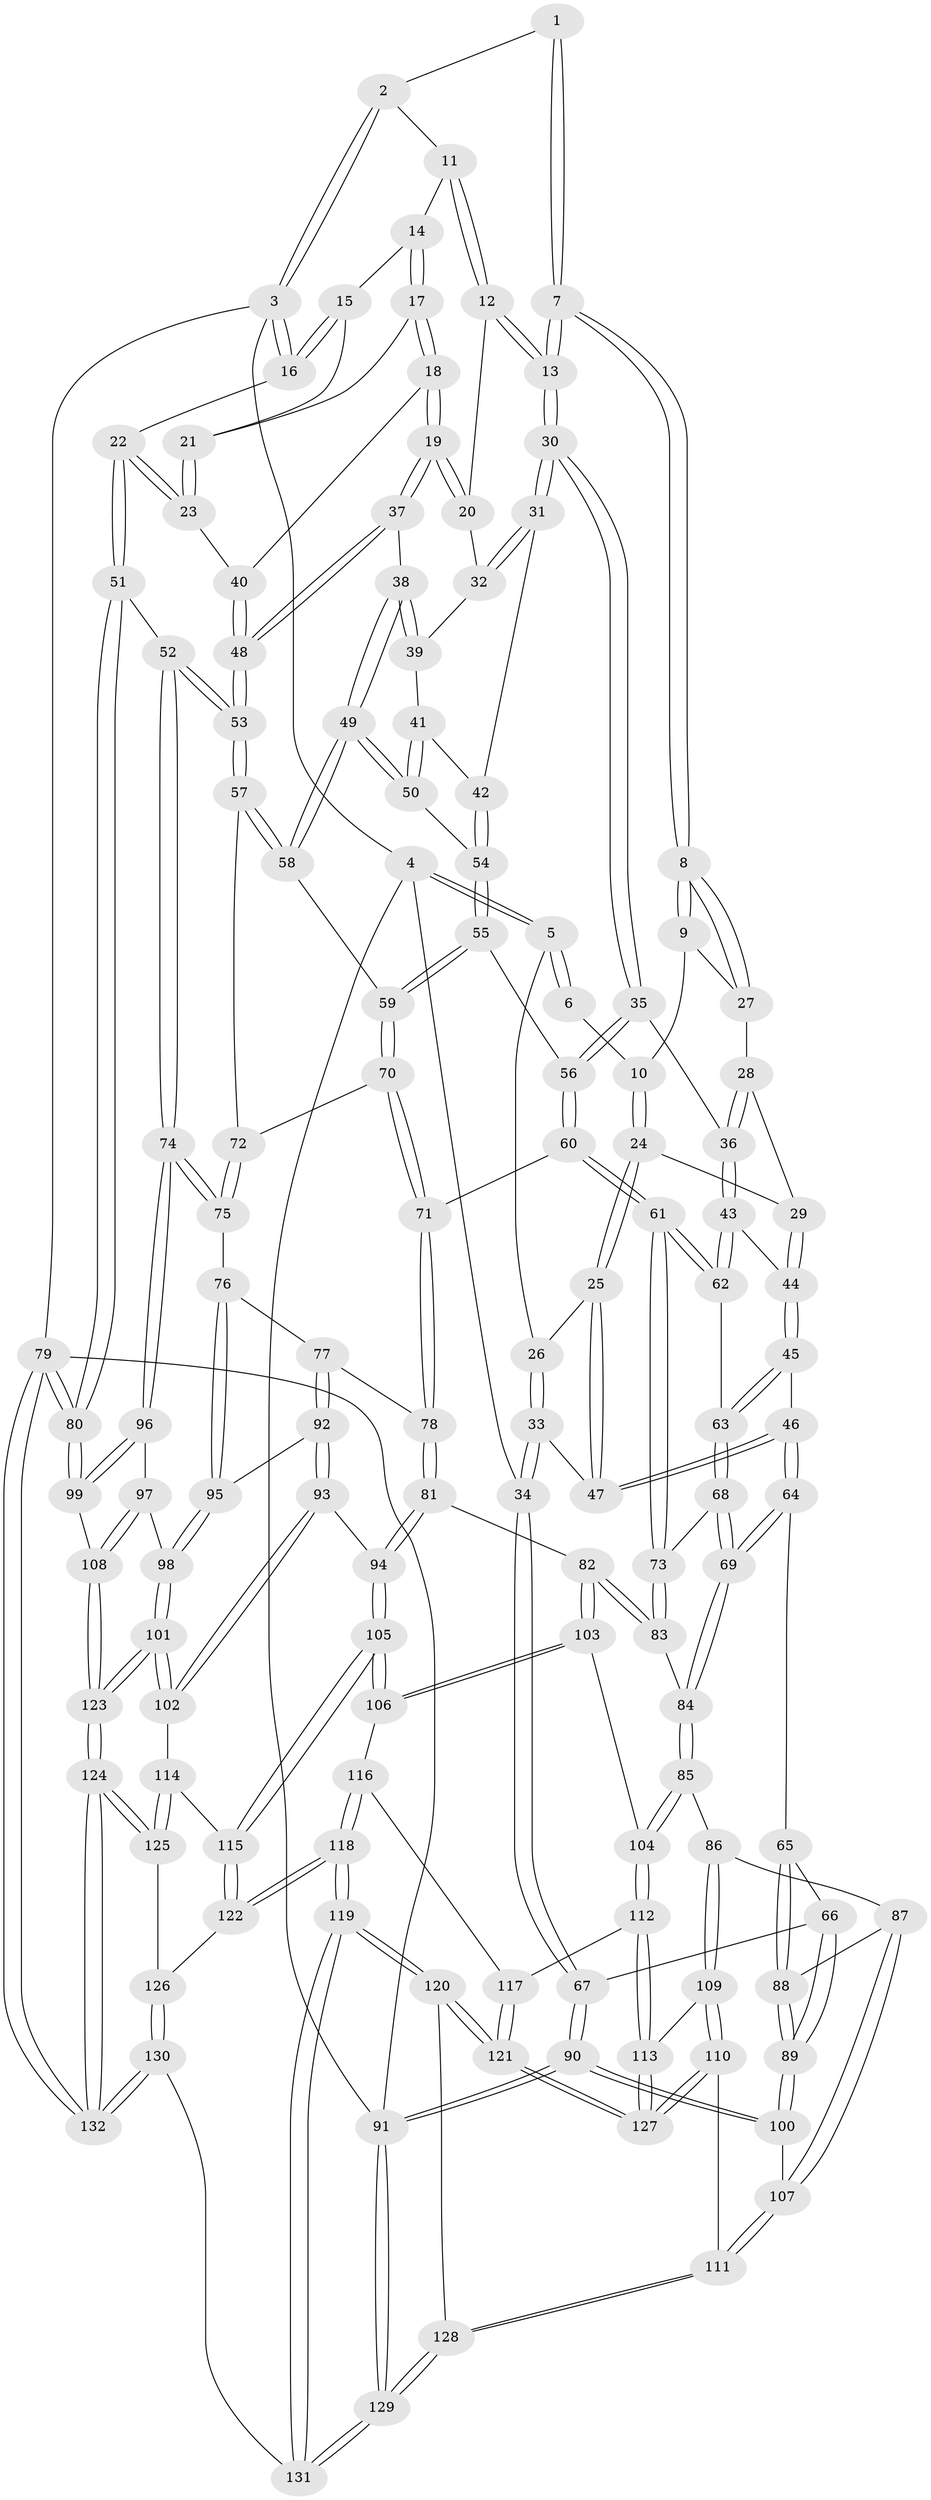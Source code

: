 // coarse degree distribution, {3: 0.3181818181818182, 2: 0.06060606060606061, 4: 0.5606060606060606, 5: 0.045454545454545456, 6: 0.015151515151515152}
// Generated by graph-tools (version 1.1) at 2025/38/03/04/25 23:38:35]
// undirected, 132 vertices, 327 edges
graph export_dot {
  node [color=gray90,style=filled];
  1 [pos="+0.4204219674071095+0"];
  2 [pos="+0.7508949829626288+0"];
  3 [pos="+1+0"];
  4 [pos="+0+0"];
  5 [pos="+0+0"];
  6 [pos="+0.2518984341267679+0"];
  7 [pos="+0.47063491339979463+0.1249416161371452"];
  8 [pos="+0.4515291788200731+0.11975051388563834"];
  9 [pos="+0.28893644024912896+0.058786757302994444"];
  10 [pos="+0.2854892682233263+0.05332100171389632"];
  11 [pos="+0.7517464743505863+0"];
  12 [pos="+0.7433612366265263+0"];
  13 [pos="+0.47537928108031346+0.13466354800322422"];
  14 [pos="+0.8745504725038882+0.019367605338270234"];
  15 [pos="+0.9715463582439097+0.06765725667596093"];
  16 [pos="+1+0"];
  17 [pos="+0.8997152706474402+0.140660112216433"];
  18 [pos="+0.897072038398529+0.14953869001651557"];
  19 [pos="+0.825413623111973+0.18294756217031544"];
  20 [pos="+0.7326612856841063+0"];
  21 [pos="+0.9558022171261293+0.09195634441201664"];
  22 [pos="+1+0.21351779829546522"];
  23 [pos="+1+0.18963956765123446"];
  24 [pos="+0.1781163767072175+0.1382826285508023"];
  25 [pos="+0.17168468374292428+0.1386898814203867"];
  26 [pos="+0.11289183411272458+0.07144338379225158"];
  27 [pos="+0.2973919377162952+0.12103035342864364"];
  28 [pos="+0.2947677166295778+0.14652896511048508"];
  29 [pos="+0.24230298209487394+0.16494917517803706"];
  30 [pos="+0.4843613580191976+0.16758886550291663"];
  31 [pos="+0.5123919214901127+0.16964760694816208"];
  32 [pos="+0.65751803586017+0.11671806258544955"];
  33 [pos="+0.034672464592971936+0.2360878733767363"];
  34 [pos="+0+0.2507154861511427"];
  35 [pos="+0.4563179801839916+0.20964550706657548"];
  36 [pos="+0.3825512284689738+0.23778933534363283"];
  37 [pos="+0.8176124193963218+0.20128722374827854"];
  38 [pos="+0.7375554488542412+0.24335216380861807"];
  39 [pos="+0.6702968679848512+0.13932557438040255"];
  40 [pos="+0.9715537782233901+0.19125718872195632"];
  41 [pos="+0.6314569796209532+0.23328479528341808"];
  42 [pos="+0.5907793239888047+0.23128587969167647"];
  43 [pos="+0.36950178019081525+0.25006623149634205"];
  44 [pos="+0.26347723246542254+0.2738794856073805"];
  45 [pos="+0.193704484847094+0.31984015367122454"];
  46 [pos="+0.18119223330537365+0.3208827826562097"];
  47 [pos="+0.13691403332826185+0.26222856326325816"];
  48 [pos="+0.9004177015419791+0.299958163935565"];
  49 [pos="+0.7355175540515227+0.24709541440916924"];
  50 [pos="+0.717600803610668+0.24836459954092385"];
  51 [pos="+1+0.3959355799057425"];
  52 [pos="+1+0.41117634025334443"];
  53 [pos="+0.9192504457215637+0.36935152301234936"];
  54 [pos="+0.6128902338555354+0.3000243477696775"];
  55 [pos="+0.612445075034073+0.3023979195453279"];
  56 [pos="+0.5136324639911561+0.3564038979557433"];
  57 [pos="+0.849254849864107+0.38806367362937166"];
  58 [pos="+0.7361888459517172+0.2749413721411508"];
  59 [pos="+0.6791606554534844+0.3809822617670825"];
  60 [pos="+0.5143236761196599+0.442653719624784"];
  61 [pos="+0.4993737216587337+0.45516729543495665"];
  62 [pos="+0.36671865149145255+0.34730723157297083"];
  63 [pos="+0.3065465748391425+0.41246347785774173"];
  64 [pos="+0.11542349641603811+0.4340687160213793"];
  65 [pos="+0.04480186834008196+0.45941993718972357"];
  66 [pos="+0+0.4455569110911504"];
  67 [pos="+0+0.4263164722222532"];
  68 [pos="+0.30785555179481994+0.41870594053299853"];
  69 [pos="+0.27115377514684297+0.5584878330421458"];
  70 [pos="+0.6747106765461331+0.43090643266588485"];
  71 [pos="+0.660216711087132+0.4504112126635983"];
  72 [pos="+0.8301954218210337+0.4048621630397395"];
  73 [pos="+0.49509213194734253+0.46144935500156675"];
  74 [pos="+0.8849954542417876+0.588520239265613"];
  75 [pos="+0.815673459680251+0.5528302063732324"];
  76 [pos="+0.7325199898514141+0.5578672903844004"];
  77 [pos="+0.7118311638210605+0.5507469662754252"];
  78 [pos="+0.700169735100418+0.5451875876914005"];
  79 [pos="+1+1"];
  80 [pos="+1+0.7224837406513713"];
  81 [pos="+0.6239470006642235+0.6200067265171724"];
  82 [pos="+0.47188066908853626+0.6018880903536898"];
  83 [pos="+0.45277365842890976+0.5740598763406639"];
  84 [pos="+0.28288592329788914+0.5870209334660346"];
  85 [pos="+0.2799227285102111+0.592028113260823"];
  86 [pos="+0.22950688416418522+0.6422537037156567"];
  87 [pos="+0.1252303984615151+0.6560430965488104"];
  88 [pos="+0.1100844010606926+0.6527322571101329"];
  89 [pos="+0.06465490051806269+0.6720929843101558"];
  90 [pos="+0+0.747637921044254"];
  91 [pos="+0+1"];
  92 [pos="+0.7020679087425044+0.6863536848729707"];
  93 [pos="+0.6611663634810788+0.7096292260864979"];
  94 [pos="+0.6465336477599917+0.708704955389073"];
  95 [pos="+0.7589140994877732+0.6753689062357983"];
  96 [pos="+0.8869066243829314+0.5943376468296554"];
  97 [pos="+0.8672274421881369+0.677443136564622"];
  98 [pos="+0.8252927059082481+0.7289014315713741"];
  99 [pos="+1+0.7219447720965718"];
  100 [pos="+0.0038229345616816956+0.7077187635175463"];
  101 [pos="+0.8111135127533912+0.8086948120547053"];
  102 [pos="+0.7150326431402945+0.7478166497108698"];
  103 [pos="+0.47828417101640297+0.6781760996802395"];
  104 [pos="+0.3677306565804886+0.7498716579019052"];
  105 [pos="+0.6023814739670015+0.7607418253180644"];
  106 [pos="+0.5044410204762867+0.7299811765216572"];
  107 [pos="+0.13689714063775996+0.8614185662125898"];
  108 [pos="+1+0.7580569872652748"];
  109 [pos="+0.23908467989747081+0.7253280237079123"];
  110 [pos="+0.17700960213977138+0.8609850892851634"];
  111 [pos="+0.14237717238626424+0.8741305337170394"];
  112 [pos="+0.3535924172308609+0.8033761569143374"];
  113 [pos="+0.3504622336739569+0.8077403877641807"];
  114 [pos="+0.6508032505574751+0.8046143502929068"];
  115 [pos="+0.6083299213432042+0.7821094097864889"];
  116 [pos="+0.49450265624374484+0.7518815650680966"];
  117 [pos="+0.4604744282882133+0.7808238997663515"];
  118 [pos="+0.524128607118678+0.927102661244728"];
  119 [pos="+0.43425427865263416+1"];
  120 [pos="+0.4240809277637267+1"];
  121 [pos="+0.4210653647256493+1"];
  122 [pos="+0.5633563229688101+0.9038954542571608"];
  123 [pos="+0.8191059447368397+0.8767606317581268"];
  124 [pos="+0.8163134574407225+0.8864095195799488"];
  125 [pos="+0.7875139100713976+0.8843982905348743"];
  126 [pos="+0.6640817408313437+0.9142885275007767"];
  127 [pos="+0.3412346163297165+0.8893802456702519"];
  128 [pos="+0.09709842148979504+0.9377993825517463"];
  129 [pos="+0+1"];
  130 [pos="+0.606644654598312+1"];
  131 [pos="+0.4388773061981413+1"];
  132 [pos="+0.9856770166444074+1"];
  1 -- 2;
  1 -- 7;
  1 -- 7;
  2 -- 3;
  2 -- 3;
  2 -- 11;
  3 -- 4;
  3 -- 16;
  3 -- 16;
  3 -- 79;
  4 -- 5;
  4 -- 5;
  4 -- 34;
  4 -- 91;
  5 -- 6;
  5 -- 6;
  5 -- 26;
  6 -- 10;
  7 -- 8;
  7 -- 8;
  7 -- 13;
  7 -- 13;
  8 -- 9;
  8 -- 9;
  8 -- 27;
  8 -- 27;
  9 -- 10;
  9 -- 27;
  10 -- 24;
  10 -- 24;
  11 -- 12;
  11 -- 12;
  11 -- 14;
  12 -- 13;
  12 -- 13;
  12 -- 20;
  13 -- 30;
  13 -- 30;
  14 -- 15;
  14 -- 17;
  14 -- 17;
  15 -- 16;
  15 -- 16;
  15 -- 21;
  16 -- 22;
  17 -- 18;
  17 -- 18;
  17 -- 21;
  18 -- 19;
  18 -- 19;
  18 -- 40;
  19 -- 20;
  19 -- 20;
  19 -- 37;
  19 -- 37;
  20 -- 32;
  21 -- 23;
  21 -- 23;
  22 -- 23;
  22 -- 23;
  22 -- 51;
  22 -- 51;
  23 -- 40;
  24 -- 25;
  24 -- 25;
  24 -- 29;
  25 -- 26;
  25 -- 47;
  25 -- 47;
  26 -- 33;
  26 -- 33;
  27 -- 28;
  28 -- 29;
  28 -- 36;
  28 -- 36;
  29 -- 44;
  29 -- 44;
  30 -- 31;
  30 -- 31;
  30 -- 35;
  30 -- 35;
  31 -- 32;
  31 -- 32;
  31 -- 42;
  32 -- 39;
  33 -- 34;
  33 -- 34;
  33 -- 47;
  34 -- 67;
  34 -- 67;
  35 -- 36;
  35 -- 56;
  35 -- 56;
  36 -- 43;
  36 -- 43;
  37 -- 38;
  37 -- 48;
  37 -- 48;
  38 -- 39;
  38 -- 39;
  38 -- 49;
  38 -- 49;
  39 -- 41;
  40 -- 48;
  40 -- 48;
  41 -- 42;
  41 -- 50;
  41 -- 50;
  42 -- 54;
  42 -- 54;
  43 -- 44;
  43 -- 62;
  43 -- 62;
  44 -- 45;
  44 -- 45;
  45 -- 46;
  45 -- 63;
  45 -- 63;
  46 -- 47;
  46 -- 47;
  46 -- 64;
  46 -- 64;
  48 -- 53;
  48 -- 53;
  49 -- 50;
  49 -- 50;
  49 -- 58;
  49 -- 58;
  50 -- 54;
  51 -- 52;
  51 -- 80;
  51 -- 80;
  52 -- 53;
  52 -- 53;
  52 -- 74;
  52 -- 74;
  53 -- 57;
  53 -- 57;
  54 -- 55;
  54 -- 55;
  55 -- 56;
  55 -- 59;
  55 -- 59;
  56 -- 60;
  56 -- 60;
  57 -- 58;
  57 -- 58;
  57 -- 72;
  58 -- 59;
  59 -- 70;
  59 -- 70;
  60 -- 61;
  60 -- 61;
  60 -- 71;
  61 -- 62;
  61 -- 62;
  61 -- 73;
  61 -- 73;
  62 -- 63;
  63 -- 68;
  63 -- 68;
  64 -- 65;
  64 -- 69;
  64 -- 69;
  65 -- 66;
  65 -- 88;
  65 -- 88;
  66 -- 67;
  66 -- 89;
  66 -- 89;
  67 -- 90;
  67 -- 90;
  68 -- 69;
  68 -- 69;
  68 -- 73;
  69 -- 84;
  69 -- 84;
  70 -- 71;
  70 -- 71;
  70 -- 72;
  71 -- 78;
  71 -- 78;
  72 -- 75;
  72 -- 75;
  73 -- 83;
  73 -- 83;
  74 -- 75;
  74 -- 75;
  74 -- 96;
  74 -- 96;
  75 -- 76;
  76 -- 77;
  76 -- 95;
  76 -- 95;
  77 -- 78;
  77 -- 92;
  77 -- 92;
  78 -- 81;
  78 -- 81;
  79 -- 80;
  79 -- 80;
  79 -- 132;
  79 -- 132;
  79 -- 91;
  80 -- 99;
  80 -- 99;
  81 -- 82;
  81 -- 94;
  81 -- 94;
  82 -- 83;
  82 -- 83;
  82 -- 103;
  82 -- 103;
  83 -- 84;
  84 -- 85;
  84 -- 85;
  85 -- 86;
  85 -- 104;
  85 -- 104;
  86 -- 87;
  86 -- 109;
  86 -- 109;
  87 -- 88;
  87 -- 107;
  87 -- 107;
  88 -- 89;
  88 -- 89;
  89 -- 100;
  89 -- 100;
  90 -- 91;
  90 -- 91;
  90 -- 100;
  90 -- 100;
  91 -- 129;
  91 -- 129;
  92 -- 93;
  92 -- 93;
  92 -- 95;
  93 -- 94;
  93 -- 102;
  93 -- 102;
  94 -- 105;
  94 -- 105;
  95 -- 98;
  95 -- 98;
  96 -- 97;
  96 -- 99;
  96 -- 99;
  97 -- 98;
  97 -- 108;
  97 -- 108;
  98 -- 101;
  98 -- 101;
  99 -- 108;
  100 -- 107;
  101 -- 102;
  101 -- 102;
  101 -- 123;
  101 -- 123;
  102 -- 114;
  103 -- 104;
  103 -- 106;
  103 -- 106;
  104 -- 112;
  104 -- 112;
  105 -- 106;
  105 -- 106;
  105 -- 115;
  105 -- 115;
  106 -- 116;
  107 -- 111;
  107 -- 111;
  108 -- 123;
  108 -- 123;
  109 -- 110;
  109 -- 110;
  109 -- 113;
  110 -- 111;
  110 -- 127;
  110 -- 127;
  111 -- 128;
  111 -- 128;
  112 -- 113;
  112 -- 113;
  112 -- 117;
  113 -- 127;
  113 -- 127;
  114 -- 115;
  114 -- 125;
  114 -- 125;
  115 -- 122;
  115 -- 122;
  116 -- 117;
  116 -- 118;
  116 -- 118;
  117 -- 121;
  117 -- 121;
  118 -- 119;
  118 -- 119;
  118 -- 122;
  118 -- 122;
  119 -- 120;
  119 -- 120;
  119 -- 131;
  119 -- 131;
  120 -- 121;
  120 -- 121;
  120 -- 128;
  121 -- 127;
  121 -- 127;
  122 -- 126;
  123 -- 124;
  123 -- 124;
  124 -- 125;
  124 -- 125;
  124 -- 132;
  124 -- 132;
  125 -- 126;
  126 -- 130;
  126 -- 130;
  128 -- 129;
  128 -- 129;
  129 -- 131;
  129 -- 131;
  130 -- 131;
  130 -- 132;
  130 -- 132;
}
